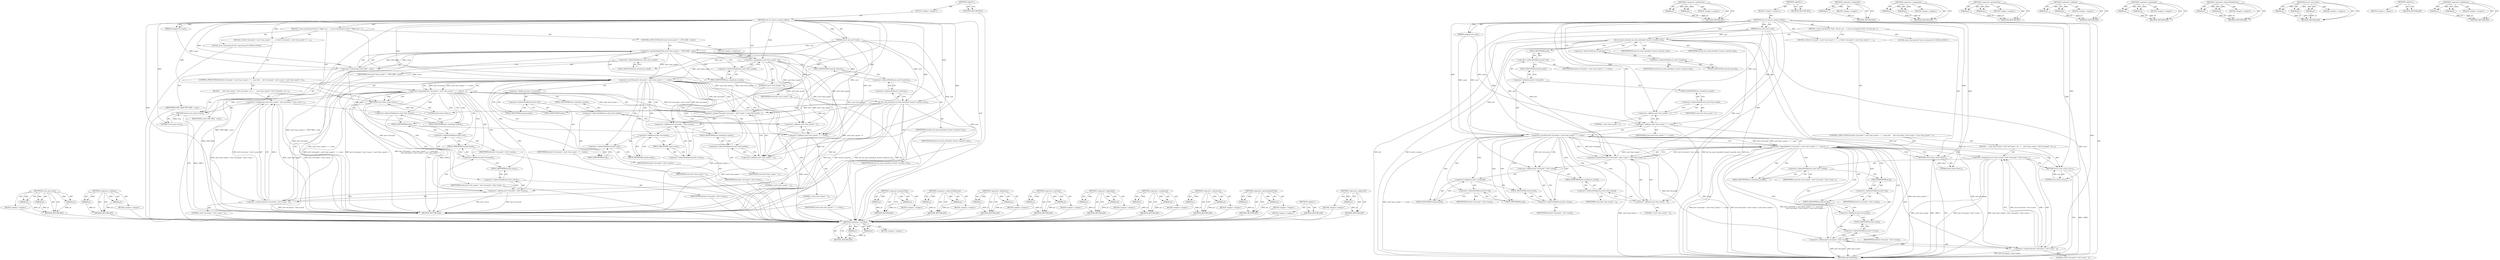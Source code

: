 digraph "&lt;operator&gt;.addressOf" {
vulnerable_116 [label=<(METHOD,&lt;operator&gt;.lessThan)>];
vulnerable_117 [label=<(PARAM,p1)>];
vulnerable_118 [label=<(PARAM,p2)>];
vulnerable_119 [label=<(BLOCK,&lt;empty&gt;,&lt;empty&gt;)>];
vulnerable_120 [label=<(METHOD_RETURN,ANY)>];
vulnerable_141 [label=<(METHOD,&lt;operator&gt;.subtraction)>];
vulnerable_142 [label=<(PARAM,p1)>];
vulnerable_143 [label=<(PARAM,p2)>];
vulnerable_144 [label=<(BLOCK,&lt;empty&gt;,&lt;empty&gt;)>];
vulnerable_145 [label=<(METHOD_RETURN,ANY)>];
vulnerable_6 [label=<(METHOD,&lt;global&gt;)<SUB>1</SUB>>];
vulnerable_7 [label=<(BLOCK,&lt;empty&gt;,&lt;empty&gt;)<SUB>1</SUB>>];
vulnerable_8 [label=<(METHOD,snd_ctl_remove_numid_conflict)<SUB>1</SUB>>];
vulnerable_9 [label=<(PARAM,struct snd_card *card)<SUB>1</SUB>>];
vulnerable_10 [label=<(PARAM,unsigned int count)<SUB>2</SUB>>];
vulnerable_11 [label=<(BLOCK,{
 	struct snd_kcontrol *kctl;
 
 	list_for_eac...,{
 	struct snd_kcontrol *kctl;
 
 	list_for_eac...)<SUB>3</SUB>>];
vulnerable_12 [label="<(LOCAL,struct snd_kcontrol* kctl: snd_kcontrol*)<SUB>4</SUB>>"];
vulnerable_13 [label=<(list_for_each_entry,list_for_each_entry(kctl, &amp;card-&gt;controls, list))<SUB>6</SUB>>];
vulnerable_14 [label=<(IDENTIFIER,kctl,list_for_each_entry(kctl, &amp;card-&gt;controls, list))<SUB>6</SUB>>];
vulnerable_15 [label=<(&lt;operator&gt;.addressOf,&amp;card-&gt;controls)<SUB>6</SUB>>];
vulnerable_16 [label=<(&lt;operator&gt;.indirectFieldAccess,card-&gt;controls)<SUB>6</SUB>>];
vulnerable_17 [label=<(IDENTIFIER,card,list_for_each_entry(kctl, &amp;card-&gt;controls, list))<SUB>6</SUB>>];
vulnerable_18 [label=<(FIELD_IDENTIFIER,controls,controls)<SUB>6</SUB>>];
vulnerable_19 [label=<(IDENTIFIER,list,list_for_each_entry(kctl, &amp;card-&gt;controls, list))<SUB>6</SUB>>];
vulnerable_20 [label=<(BLOCK,{
 		if (kctl-&gt;id.numid &lt; card-&gt;last_numid + 1 ...,{
 		if (kctl-&gt;id.numid &lt; card-&gt;last_numid + 1 ...)<SUB>6</SUB>>];
vulnerable_21 [label=<(CONTROL_STRUCTURE,IF,if (kctl-&gt;id.numid &lt; card-&gt;last_numid + 1 + count &amp;&amp;
 		    kctl-&gt;id.numid + kctl-&gt;count &gt; card-&gt;last_numid + 1))<SUB>7</SUB>>];
vulnerable_22 [label=<(&lt;operator&gt;.logicalAnd,kctl-&gt;id.numid &lt; card-&gt;last_numid + 1 + count &amp;...)<SUB>7</SUB>>];
vulnerable_23 [label=<(&lt;operator&gt;.lessThan,kctl-&gt;id.numid &lt; card-&gt;last_numid + 1 + count)<SUB>7</SUB>>];
vulnerable_24 [label=<(&lt;operator&gt;.fieldAccess,kctl-&gt;id.numid)<SUB>7</SUB>>];
vulnerable_25 [label=<(&lt;operator&gt;.indirectFieldAccess,kctl-&gt;id)<SUB>7</SUB>>];
vulnerable_26 [label=<(IDENTIFIER,kctl,kctl-&gt;id.numid &lt; card-&gt;last_numid + 1 + count)<SUB>7</SUB>>];
vulnerable_27 [label=<(FIELD_IDENTIFIER,id,id)<SUB>7</SUB>>];
vulnerable_28 [label=<(FIELD_IDENTIFIER,numid,numid)<SUB>7</SUB>>];
vulnerable_29 [label=<(&lt;operator&gt;.addition,card-&gt;last_numid + 1 + count)<SUB>7</SUB>>];
vulnerable_30 [label=<(&lt;operator&gt;.addition,card-&gt;last_numid + 1)<SUB>7</SUB>>];
vulnerable_31 [label=<(&lt;operator&gt;.indirectFieldAccess,card-&gt;last_numid)<SUB>7</SUB>>];
vulnerable_32 [label=<(IDENTIFIER,card,card-&gt;last_numid + 1)<SUB>7</SUB>>];
vulnerable_33 [label=<(FIELD_IDENTIFIER,last_numid,last_numid)<SUB>7</SUB>>];
vulnerable_34 [label=<(LITERAL,1,card-&gt;last_numid + 1)<SUB>7</SUB>>];
vulnerable_35 [label=<(IDENTIFIER,count,card-&gt;last_numid + 1 + count)<SUB>7</SUB>>];
vulnerable_36 [label=<(&lt;operator&gt;.greaterThan,kctl-&gt;id.numid + kctl-&gt;count &gt; card-&gt;last_numid...)<SUB>8</SUB>>];
vulnerable_37 [label=<(&lt;operator&gt;.addition,kctl-&gt;id.numid + kctl-&gt;count)<SUB>8</SUB>>];
vulnerable_38 [label=<(&lt;operator&gt;.fieldAccess,kctl-&gt;id.numid)<SUB>8</SUB>>];
vulnerable_39 [label=<(&lt;operator&gt;.indirectFieldAccess,kctl-&gt;id)<SUB>8</SUB>>];
vulnerable_40 [label=<(IDENTIFIER,kctl,kctl-&gt;id.numid + kctl-&gt;count)<SUB>8</SUB>>];
vulnerable_41 [label=<(FIELD_IDENTIFIER,id,id)<SUB>8</SUB>>];
vulnerable_42 [label=<(FIELD_IDENTIFIER,numid,numid)<SUB>8</SUB>>];
vulnerable_43 [label=<(&lt;operator&gt;.indirectFieldAccess,kctl-&gt;count)<SUB>8</SUB>>];
vulnerable_44 [label=<(IDENTIFIER,kctl,kctl-&gt;id.numid + kctl-&gt;count)<SUB>8</SUB>>];
vulnerable_45 [label=<(FIELD_IDENTIFIER,count,count)<SUB>8</SUB>>];
vulnerable_46 [label=<(&lt;operator&gt;.addition,card-&gt;last_numid + 1)<SUB>8</SUB>>];
vulnerable_47 [label=<(&lt;operator&gt;.indirectFieldAccess,card-&gt;last_numid)<SUB>8</SUB>>];
vulnerable_48 [label=<(IDENTIFIER,card,card-&gt;last_numid + 1)<SUB>8</SUB>>];
vulnerable_49 [label=<(FIELD_IDENTIFIER,last_numid,last_numid)<SUB>8</SUB>>];
vulnerable_50 [label=<(LITERAL,1,card-&gt;last_numid + 1)<SUB>8</SUB>>];
vulnerable_51 [label=<(BLOCK,{
		    	card-&gt;last_numid = kctl-&gt;id.numid + kc...,{
		    	card-&gt;last_numid = kctl-&gt;id.numid + kc...)<SUB>8</SUB>>];
vulnerable_52 [label=<(&lt;operator&gt;.assignment,card-&gt;last_numid = kctl-&gt;id.numid + kctl-&gt;count...)<SUB>9</SUB>>];
vulnerable_53 [label=<(&lt;operator&gt;.indirectFieldAccess,card-&gt;last_numid)<SUB>9</SUB>>];
vulnerable_54 [label=<(IDENTIFIER,card,card-&gt;last_numid = kctl-&gt;id.numid + kctl-&gt;count...)<SUB>9</SUB>>];
vulnerable_55 [label=<(FIELD_IDENTIFIER,last_numid,last_numid)<SUB>9</SUB>>];
vulnerable_56 [label=<(&lt;operator&gt;.subtraction,kctl-&gt;id.numid + kctl-&gt;count - 1)<SUB>9</SUB>>];
vulnerable_57 [label=<(&lt;operator&gt;.addition,kctl-&gt;id.numid + kctl-&gt;count)<SUB>9</SUB>>];
vulnerable_58 [label=<(&lt;operator&gt;.fieldAccess,kctl-&gt;id.numid)<SUB>9</SUB>>];
vulnerable_59 [label=<(&lt;operator&gt;.indirectFieldAccess,kctl-&gt;id)<SUB>9</SUB>>];
vulnerable_60 [label=<(IDENTIFIER,kctl,kctl-&gt;id.numid + kctl-&gt;count)<SUB>9</SUB>>];
vulnerable_61 [label=<(FIELD_IDENTIFIER,id,id)<SUB>9</SUB>>];
vulnerable_62 [label=<(FIELD_IDENTIFIER,numid,numid)<SUB>9</SUB>>];
vulnerable_63 [label=<(&lt;operator&gt;.indirectFieldAccess,kctl-&gt;count)<SUB>9</SUB>>];
vulnerable_64 [label=<(IDENTIFIER,kctl,kctl-&gt;id.numid + kctl-&gt;count)<SUB>9</SUB>>];
vulnerable_65 [label=<(FIELD_IDENTIFIER,count,count)<SUB>9</SUB>>];
vulnerable_66 [label=<(LITERAL,1,kctl-&gt;id.numid + kctl-&gt;count - 1)<SUB>9</SUB>>];
vulnerable_67 [label=<(RETURN,return true;,return true;)<SUB>10</SUB>>];
vulnerable_68 [label=<(LITERAL,true,return true;)<SUB>10</SUB>>];
vulnerable_69 [label=<(RETURN,return false;,return false;)<SUB>13</SUB>>];
vulnerable_70 [label=<(LITERAL,false,return false;)<SUB>13</SUB>>];
vulnerable_71 [label=<(METHOD_RETURN,bool)<SUB>1</SUB>>];
vulnerable_73 [label=<(METHOD_RETURN,ANY)<SUB>1</SUB>>];
vulnerable_102 [label=<(METHOD,&lt;operator&gt;.addressOf)>];
vulnerable_103 [label=<(PARAM,p1)>];
vulnerable_104 [label=<(BLOCK,&lt;empty&gt;,&lt;empty&gt;)>];
vulnerable_105 [label=<(METHOD_RETURN,ANY)>];
vulnerable_136 [label=<(METHOD,&lt;operator&gt;.assignment)>];
vulnerable_137 [label=<(PARAM,p1)>];
vulnerable_138 [label=<(PARAM,p2)>];
vulnerable_139 [label=<(BLOCK,&lt;empty&gt;,&lt;empty&gt;)>];
vulnerable_140 [label=<(METHOD_RETURN,ANY)>];
vulnerable_131 [label=<(METHOD,&lt;operator&gt;.greaterThan)>];
vulnerable_132 [label=<(PARAM,p1)>];
vulnerable_133 [label=<(PARAM,p2)>];
vulnerable_134 [label=<(BLOCK,&lt;empty&gt;,&lt;empty&gt;)>];
vulnerable_135 [label=<(METHOD_RETURN,ANY)>];
vulnerable_126 [label=<(METHOD,&lt;operator&gt;.addition)>];
vulnerable_127 [label=<(PARAM,p1)>];
vulnerable_128 [label=<(PARAM,p2)>];
vulnerable_129 [label=<(BLOCK,&lt;empty&gt;,&lt;empty&gt;)>];
vulnerable_130 [label=<(METHOD_RETURN,ANY)>];
vulnerable_111 [label=<(METHOD,&lt;operator&gt;.logicalAnd)>];
vulnerable_112 [label=<(PARAM,p1)>];
vulnerable_113 [label=<(PARAM,p2)>];
vulnerable_114 [label=<(BLOCK,&lt;empty&gt;,&lt;empty&gt;)>];
vulnerable_115 [label=<(METHOD_RETURN,ANY)>];
vulnerable_106 [label=<(METHOD,&lt;operator&gt;.indirectFieldAccess)>];
vulnerable_107 [label=<(PARAM,p1)>];
vulnerable_108 [label=<(PARAM,p2)>];
vulnerable_109 [label=<(BLOCK,&lt;empty&gt;,&lt;empty&gt;)>];
vulnerable_110 [label=<(METHOD_RETURN,ANY)>];
vulnerable_96 [label=<(METHOD,list_for_each_entry)>];
vulnerable_97 [label=<(PARAM,p1)>];
vulnerable_98 [label=<(PARAM,p2)>];
vulnerable_99 [label=<(PARAM,p3)>];
vulnerable_100 [label=<(BLOCK,&lt;empty&gt;,&lt;empty&gt;)>];
vulnerable_101 [label=<(METHOD_RETURN,ANY)>];
vulnerable_90 [label=<(METHOD,&lt;global&gt;)<SUB>1</SUB>>];
vulnerable_91 [label=<(BLOCK,&lt;empty&gt;,&lt;empty&gt;)>];
vulnerable_92 [label=<(METHOD_RETURN,ANY)>];
vulnerable_121 [label=<(METHOD,&lt;operator&gt;.fieldAccess)>];
vulnerable_122 [label=<(PARAM,p1)>];
vulnerable_123 [label=<(PARAM,p2)>];
vulnerable_124 [label=<(BLOCK,&lt;empty&gt;,&lt;empty&gt;)>];
vulnerable_125 [label=<(METHOD_RETURN,ANY)>];
fixed_130 [label=<(METHOD,list_for_each_entry)>];
fixed_131 [label=<(PARAM,p1)>];
fixed_132 [label=<(PARAM,p2)>];
fixed_133 [label=<(PARAM,p3)>];
fixed_134 [label=<(BLOCK,&lt;empty&gt;,&lt;empty&gt;)>];
fixed_135 [label=<(METHOD_RETURN,ANY)>];
fixed_155 [label=<(METHOD,&lt;operator&gt;.addition)>];
fixed_156 [label=<(PARAM,p1)>];
fixed_157 [label=<(PARAM,p2)>];
fixed_158 [label=<(BLOCK,&lt;empty&gt;,&lt;empty&gt;)>];
fixed_159 [label=<(METHOD_RETURN,ANY)>];
fixed_6 [label=<(METHOD,&lt;global&gt;)<SUB>1</SUB>>];
fixed_7 [label=<(BLOCK,&lt;empty&gt;,&lt;empty&gt;)<SUB>1</SUB>>];
fixed_8 [label=<(METHOD,snd_ctl_remove_numid_conflict)<SUB>1</SUB>>];
fixed_9 [label=<(PARAM,struct snd_card *card)<SUB>1</SUB>>];
fixed_10 [label=<(PARAM,unsigned int count)<SUB>2</SUB>>];
fixed_11 [label=<(BLOCK,{
 	struct snd_kcontrol *kctl;
 
	/* Make sure ...,{
 	struct snd_kcontrol *kctl;
 
	/* Make sure ...)<SUB>3</SUB>>];
fixed_12 [label="<(LOCAL,struct snd_kcontrol* kctl: snd_kcontrol*)<SUB>4</SUB>>"];
fixed_13 [label=<(CONTROL_STRUCTURE,IF,if (card-&gt;last_numid &gt;= UINT_MAX - count))<SUB>7</SUB>>];
fixed_14 [label=<(&lt;operator&gt;.greaterEqualsThan,card-&gt;last_numid &gt;= UINT_MAX - count)<SUB>7</SUB>>];
fixed_15 [label=<(&lt;operator&gt;.indirectFieldAccess,card-&gt;last_numid)<SUB>7</SUB>>];
fixed_16 [label=<(IDENTIFIER,card,card-&gt;last_numid &gt;= UINT_MAX - count)<SUB>7</SUB>>];
fixed_17 [label=<(FIELD_IDENTIFIER,last_numid,last_numid)<SUB>7</SUB>>];
fixed_18 [label=<(&lt;operator&gt;.subtraction,UINT_MAX - count)<SUB>7</SUB>>];
fixed_19 [label=<(IDENTIFIER,UINT_MAX,UINT_MAX - count)<SUB>7</SUB>>];
fixed_20 [label=<(IDENTIFIER,count,UINT_MAX - count)<SUB>7</SUB>>];
fixed_21 [label=<(BLOCK,&lt;empty&gt;,&lt;empty&gt;)<SUB>8</SUB>>];
fixed_22 [label=<(&lt;operator&gt;.assignment,card-&gt;last_numid = 0)<SUB>8</SUB>>];
fixed_23 [label=<(&lt;operator&gt;.indirectFieldAccess,card-&gt;last_numid)<SUB>8</SUB>>];
fixed_24 [label=<(IDENTIFIER,card,card-&gt;last_numid = 0)<SUB>8</SUB>>];
fixed_25 [label=<(FIELD_IDENTIFIER,last_numid,last_numid)<SUB>8</SUB>>];
fixed_26 [label=<(LITERAL,0,card-&gt;last_numid = 0)<SUB>8</SUB>>];
fixed_27 [label=<(list_for_each_entry,list_for_each_entry(kctl, &amp;card-&gt;controls, list))<SUB>10</SUB>>];
fixed_28 [label=<(IDENTIFIER,kctl,list_for_each_entry(kctl, &amp;card-&gt;controls, list))<SUB>10</SUB>>];
fixed_29 [label=<(&lt;operator&gt;.addressOf,&amp;card-&gt;controls)<SUB>10</SUB>>];
fixed_30 [label=<(&lt;operator&gt;.indirectFieldAccess,card-&gt;controls)<SUB>10</SUB>>];
fixed_31 [label=<(IDENTIFIER,card,list_for_each_entry(kctl, &amp;card-&gt;controls, list))<SUB>10</SUB>>];
fixed_32 [label=<(FIELD_IDENTIFIER,controls,controls)<SUB>10</SUB>>];
fixed_33 [label=<(IDENTIFIER,list,list_for_each_entry(kctl, &amp;card-&gt;controls, list))<SUB>10</SUB>>];
fixed_34 [label=<(BLOCK,{
 		if (kctl-&gt;id.numid &lt; card-&gt;last_numid + 1 ...,{
 		if (kctl-&gt;id.numid &lt; card-&gt;last_numid + 1 ...)<SUB>10</SUB>>];
fixed_35 [label=<(CONTROL_STRUCTURE,IF,if (kctl-&gt;id.numid &lt; card-&gt;last_numid + 1 + count &amp;&amp;
 		    kctl-&gt;id.numid + kctl-&gt;count &gt; card-&gt;last_numid + 1))<SUB>11</SUB>>];
fixed_36 [label=<(&lt;operator&gt;.logicalAnd,kctl-&gt;id.numid &lt; card-&gt;last_numid + 1 + count &amp;...)<SUB>11</SUB>>];
fixed_37 [label=<(&lt;operator&gt;.lessThan,kctl-&gt;id.numid &lt; card-&gt;last_numid + 1 + count)<SUB>11</SUB>>];
fixed_38 [label=<(&lt;operator&gt;.fieldAccess,kctl-&gt;id.numid)<SUB>11</SUB>>];
fixed_39 [label=<(&lt;operator&gt;.indirectFieldAccess,kctl-&gt;id)<SUB>11</SUB>>];
fixed_40 [label=<(IDENTIFIER,kctl,kctl-&gt;id.numid &lt; card-&gt;last_numid + 1 + count)<SUB>11</SUB>>];
fixed_41 [label=<(FIELD_IDENTIFIER,id,id)<SUB>11</SUB>>];
fixed_42 [label=<(FIELD_IDENTIFIER,numid,numid)<SUB>11</SUB>>];
fixed_43 [label=<(&lt;operator&gt;.addition,card-&gt;last_numid + 1 + count)<SUB>11</SUB>>];
fixed_44 [label=<(&lt;operator&gt;.addition,card-&gt;last_numid + 1)<SUB>11</SUB>>];
fixed_45 [label=<(&lt;operator&gt;.indirectFieldAccess,card-&gt;last_numid)<SUB>11</SUB>>];
fixed_46 [label=<(IDENTIFIER,card,card-&gt;last_numid + 1)<SUB>11</SUB>>];
fixed_47 [label=<(FIELD_IDENTIFIER,last_numid,last_numid)<SUB>11</SUB>>];
fixed_48 [label=<(LITERAL,1,card-&gt;last_numid + 1)<SUB>11</SUB>>];
fixed_49 [label=<(IDENTIFIER,count,card-&gt;last_numid + 1 + count)<SUB>11</SUB>>];
fixed_50 [label=<(&lt;operator&gt;.greaterThan,kctl-&gt;id.numid + kctl-&gt;count &gt; card-&gt;last_numid...)<SUB>12</SUB>>];
fixed_51 [label=<(&lt;operator&gt;.addition,kctl-&gt;id.numid + kctl-&gt;count)<SUB>12</SUB>>];
fixed_52 [label=<(&lt;operator&gt;.fieldAccess,kctl-&gt;id.numid)<SUB>12</SUB>>];
fixed_53 [label=<(&lt;operator&gt;.indirectFieldAccess,kctl-&gt;id)<SUB>12</SUB>>];
fixed_54 [label=<(IDENTIFIER,kctl,kctl-&gt;id.numid + kctl-&gt;count)<SUB>12</SUB>>];
fixed_55 [label=<(FIELD_IDENTIFIER,id,id)<SUB>12</SUB>>];
fixed_56 [label=<(FIELD_IDENTIFIER,numid,numid)<SUB>12</SUB>>];
fixed_57 [label=<(&lt;operator&gt;.indirectFieldAccess,kctl-&gt;count)<SUB>12</SUB>>];
fixed_58 [label=<(IDENTIFIER,kctl,kctl-&gt;id.numid + kctl-&gt;count)<SUB>12</SUB>>];
fixed_59 [label=<(FIELD_IDENTIFIER,count,count)<SUB>12</SUB>>];
fixed_60 [label=<(&lt;operator&gt;.addition,card-&gt;last_numid + 1)<SUB>12</SUB>>];
fixed_61 [label=<(&lt;operator&gt;.indirectFieldAccess,card-&gt;last_numid)<SUB>12</SUB>>];
fixed_62 [label=<(IDENTIFIER,card,card-&gt;last_numid + 1)<SUB>12</SUB>>];
fixed_63 [label=<(FIELD_IDENTIFIER,last_numid,last_numid)<SUB>12</SUB>>];
fixed_64 [label=<(LITERAL,1,card-&gt;last_numid + 1)<SUB>12</SUB>>];
fixed_65 [label=<(BLOCK,{
		    	card-&gt;last_numid = kctl-&gt;id.numid + kc...,{
		    	card-&gt;last_numid = kctl-&gt;id.numid + kc...)<SUB>12</SUB>>];
fixed_66 [label=<(&lt;operator&gt;.assignment,card-&gt;last_numid = kctl-&gt;id.numid + kctl-&gt;count...)<SUB>13</SUB>>];
fixed_67 [label=<(&lt;operator&gt;.indirectFieldAccess,card-&gt;last_numid)<SUB>13</SUB>>];
fixed_68 [label=<(IDENTIFIER,card,card-&gt;last_numid = kctl-&gt;id.numid + kctl-&gt;count...)<SUB>13</SUB>>];
fixed_69 [label=<(FIELD_IDENTIFIER,last_numid,last_numid)<SUB>13</SUB>>];
fixed_70 [label=<(&lt;operator&gt;.subtraction,kctl-&gt;id.numid + kctl-&gt;count - 1)<SUB>13</SUB>>];
fixed_71 [label=<(&lt;operator&gt;.addition,kctl-&gt;id.numid + kctl-&gt;count)<SUB>13</SUB>>];
fixed_72 [label=<(&lt;operator&gt;.fieldAccess,kctl-&gt;id.numid)<SUB>13</SUB>>];
fixed_73 [label=<(&lt;operator&gt;.indirectFieldAccess,kctl-&gt;id)<SUB>13</SUB>>];
fixed_74 [label=<(IDENTIFIER,kctl,kctl-&gt;id.numid + kctl-&gt;count)<SUB>13</SUB>>];
fixed_75 [label=<(FIELD_IDENTIFIER,id,id)<SUB>13</SUB>>];
fixed_76 [label=<(FIELD_IDENTIFIER,numid,numid)<SUB>13</SUB>>];
fixed_77 [label=<(&lt;operator&gt;.indirectFieldAccess,kctl-&gt;count)<SUB>13</SUB>>];
fixed_78 [label=<(IDENTIFIER,kctl,kctl-&gt;id.numid + kctl-&gt;count)<SUB>13</SUB>>];
fixed_79 [label=<(FIELD_IDENTIFIER,count,count)<SUB>13</SUB>>];
fixed_80 [label=<(LITERAL,1,kctl-&gt;id.numid + kctl-&gt;count - 1)<SUB>13</SUB>>];
fixed_81 [label=<(RETURN,return true;,return true;)<SUB>14</SUB>>];
fixed_82 [label=<(LITERAL,true,return true;)<SUB>14</SUB>>];
fixed_83 [label=<(RETURN,return false;,return false;)<SUB>17</SUB>>];
fixed_84 [label=<(LITERAL,false,return false;)<SUB>17</SUB>>];
fixed_85 [label=<(METHOD_RETURN,bool)<SUB>1</SUB>>];
fixed_87 [label=<(METHOD_RETURN,ANY)<SUB>1</SUB>>];
fixed_160 [label=<(METHOD,&lt;operator&gt;.greaterThan)>];
fixed_161 [label=<(PARAM,p1)>];
fixed_162 [label=<(PARAM,p2)>];
fixed_163 [label=<(BLOCK,&lt;empty&gt;,&lt;empty&gt;)>];
fixed_164 [label=<(METHOD_RETURN,ANY)>];
fixed_115 [label=<(METHOD,&lt;operator&gt;.indirectFieldAccess)>];
fixed_116 [label=<(PARAM,p1)>];
fixed_117 [label=<(PARAM,p2)>];
fixed_118 [label=<(BLOCK,&lt;empty&gt;,&lt;empty&gt;)>];
fixed_119 [label=<(METHOD_RETURN,ANY)>];
fixed_150 [label=<(METHOD,&lt;operator&gt;.fieldAccess)>];
fixed_151 [label=<(PARAM,p1)>];
fixed_152 [label=<(PARAM,p2)>];
fixed_153 [label=<(BLOCK,&lt;empty&gt;,&lt;empty&gt;)>];
fixed_154 [label=<(METHOD_RETURN,ANY)>];
fixed_145 [label=<(METHOD,&lt;operator&gt;.lessThan)>];
fixed_146 [label=<(PARAM,p1)>];
fixed_147 [label=<(PARAM,p2)>];
fixed_148 [label=<(BLOCK,&lt;empty&gt;,&lt;empty&gt;)>];
fixed_149 [label=<(METHOD_RETURN,ANY)>];
fixed_140 [label=<(METHOD,&lt;operator&gt;.logicalAnd)>];
fixed_141 [label=<(PARAM,p1)>];
fixed_142 [label=<(PARAM,p2)>];
fixed_143 [label=<(BLOCK,&lt;empty&gt;,&lt;empty&gt;)>];
fixed_144 [label=<(METHOD_RETURN,ANY)>];
fixed_125 [label=<(METHOD,&lt;operator&gt;.assignment)>];
fixed_126 [label=<(PARAM,p1)>];
fixed_127 [label=<(PARAM,p2)>];
fixed_128 [label=<(BLOCK,&lt;empty&gt;,&lt;empty&gt;)>];
fixed_129 [label=<(METHOD_RETURN,ANY)>];
fixed_120 [label=<(METHOD,&lt;operator&gt;.subtraction)>];
fixed_121 [label=<(PARAM,p1)>];
fixed_122 [label=<(PARAM,p2)>];
fixed_123 [label=<(BLOCK,&lt;empty&gt;,&lt;empty&gt;)>];
fixed_124 [label=<(METHOD_RETURN,ANY)>];
fixed_110 [label=<(METHOD,&lt;operator&gt;.greaterEqualsThan)>];
fixed_111 [label=<(PARAM,p1)>];
fixed_112 [label=<(PARAM,p2)>];
fixed_113 [label=<(BLOCK,&lt;empty&gt;,&lt;empty&gt;)>];
fixed_114 [label=<(METHOD_RETURN,ANY)>];
fixed_104 [label=<(METHOD,&lt;global&gt;)<SUB>1</SUB>>];
fixed_105 [label=<(BLOCK,&lt;empty&gt;,&lt;empty&gt;)>];
fixed_106 [label=<(METHOD_RETURN,ANY)>];
fixed_136 [label=<(METHOD,&lt;operator&gt;.addressOf)>];
fixed_137 [label=<(PARAM,p1)>];
fixed_138 [label=<(BLOCK,&lt;empty&gt;,&lt;empty&gt;)>];
fixed_139 [label=<(METHOD_RETURN,ANY)>];
vulnerable_116 -> vulnerable_117  [key=0, label="AST: "];
vulnerable_116 -> vulnerable_117  [key=1, label="DDG: "];
vulnerable_116 -> vulnerable_119  [key=0, label="AST: "];
vulnerable_116 -> vulnerable_118  [key=0, label="AST: "];
vulnerable_116 -> vulnerable_118  [key=1, label="DDG: "];
vulnerable_116 -> vulnerable_120  [key=0, label="AST: "];
vulnerable_116 -> vulnerable_120  [key=1, label="CFG: "];
vulnerable_117 -> vulnerable_120  [key=0, label="DDG: p1"];
vulnerable_118 -> vulnerable_120  [key=0, label="DDG: p2"];
vulnerable_141 -> vulnerable_142  [key=0, label="AST: "];
vulnerable_141 -> vulnerable_142  [key=1, label="DDG: "];
vulnerable_141 -> vulnerable_144  [key=0, label="AST: "];
vulnerable_141 -> vulnerable_143  [key=0, label="AST: "];
vulnerable_141 -> vulnerable_143  [key=1, label="DDG: "];
vulnerable_141 -> vulnerable_145  [key=0, label="AST: "];
vulnerable_141 -> vulnerable_145  [key=1, label="CFG: "];
vulnerable_142 -> vulnerable_145  [key=0, label="DDG: p1"];
vulnerable_143 -> vulnerable_145  [key=0, label="DDG: p2"];
vulnerable_6 -> vulnerable_7  [key=0, label="AST: "];
vulnerable_6 -> vulnerable_73  [key=0, label="AST: "];
vulnerable_6 -> vulnerable_73  [key=1, label="CFG: "];
vulnerable_7 -> vulnerable_8  [key=0, label="AST: "];
vulnerable_8 -> vulnerable_9  [key=0, label="AST: "];
vulnerable_8 -> vulnerable_9  [key=1, label="DDG: "];
vulnerable_8 -> vulnerable_10  [key=0, label="AST: "];
vulnerable_8 -> vulnerable_10  [key=1, label="DDG: "];
vulnerable_8 -> vulnerable_11  [key=0, label="AST: "];
vulnerable_8 -> vulnerable_71  [key=0, label="AST: "];
vulnerable_8 -> vulnerable_18  [key=0, label="CFG: "];
vulnerable_8 -> vulnerable_20  [key=0, label="DDG: "];
vulnerable_8 -> vulnerable_69  [key=0, label="DDG: "];
vulnerable_8 -> vulnerable_13  [key=0, label="DDG: "];
vulnerable_8 -> vulnerable_70  [key=0, label="DDG: "];
vulnerable_8 -> vulnerable_67  [key=0, label="DDG: "];
vulnerable_8 -> vulnerable_23  [key=0, label="DDG: "];
vulnerable_8 -> vulnerable_36  [key=0, label="DDG: "];
vulnerable_8 -> vulnerable_68  [key=0, label="DDG: "];
vulnerable_8 -> vulnerable_29  [key=0, label="DDG: "];
vulnerable_8 -> vulnerable_46  [key=0, label="DDG: "];
vulnerable_8 -> vulnerable_56  [key=0, label="DDG: "];
vulnerable_8 -> vulnerable_30  [key=0, label="DDG: "];
vulnerable_9 -> vulnerable_71  [key=0, label="DDG: card"];
vulnerable_9 -> vulnerable_13  [key=0, label="DDG: card"];
vulnerable_9 -> vulnerable_23  [key=0, label="DDG: card"];
vulnerable_9 -> vulnerable_36  [key=0, label="DDG: card"];
vulnerable_9 -> vulnerable_29  [key=0, label="DDG: card"];
vulnerable_9 -> vulnerable_46  [key=0, label="DDG: card"];
vulnerable_9 -> vulnerable_30  [key=0, label="DDG: card"];
vulnerable_10 -> vulnerable_23  [key=0, label="DDG: count"];
vulnerable_10 -> vulnerable_29  [key=0, label="DDG: count"];
vulnerable_11 -> vulnerable_12  [key=0, label="AST: "];
vulnerable_11 -> vulnerable_13  [key=0, label="AST: "];
vulnerable_11 -> vulnerable_20  [key=0, label="AST: "];
vulnerable_11 -> vulnerable_69  [key=0, label="AST: "];
vulnerable_13 -> vulnerable_14  [key=0, label="AST: "];
vulnerable_13 -> vulnerable_15  [key=0, label="AST: "];
vulnerable_13 -> vulnerable_19  [key=0, label="AST: "];
vulnerable_13 -> vulnerable_27  [key=0, label="CFG: "];
vulnerable_13 -> vulnerable_71  [key=0, label="DDG: kctl"];
vulnerable_13 -> vulnerable_71  [key=1, label="DDG: &amp;card-&gt;controls"];
vulnerable_13 -> vulnerable_71  [key=2, label="DDG: list_for_each_entry(kctl, &amp;card-&gt;controls, list)"];
vulnerable_13 -> vulnerable_71  [key=3, label="DDG: list"];
vulnerable_13 -> vulnerable_36  [key=0, label="DDG: kctl"];
vulnerable_13 -> vulnerable_37  [key=0, label="DDG: kctl"];
vulnerable_13 -> vulnerable_56  [key=0, label="DDG: kctl"];
vulnerable_13 -> vulnerable_57  [key=0, label="DDG: kctl"];
vulnerable_15 -> vulnerable_16  [key=0, label="AST: "];
vulnerable_15 -> vulnerable_13  [key=0, label="CFG: "];
vulnerable_16 -> vulnerable_17  [key=0, label="AST: "];
vulnerable_16 -> vulnerable_18  [key=0, label="AST: "];
vulnerable_16 -> vulnerable_15  [key=0, label="CFG: "];
vulnerable_18 -> vulnerable_16  [key=0, label="CFG: "];
vulnerable_20 -> vulnerable_21  [key=0, label="AST: "];
vulnerable_21 -> vulnerable_22  [key=0, label="AST: "];
vulnerable_21 -> vulnerable_51  [key=0, label="AST: "];
vulnerable_22 -> vulnerable_23  [key=0, label="AST: "];
vulnerable_22 -> vulnerable_36  [key=0, label="AST: "];
vulnerable_22 -> vulnerable_55  [key=0, label="CFG: "];
vulnerable_22 -> vulnerable_55  [key=1, label="CDG: "];
vulnerable_22 -> vulnerable_69  [key=0, label="CFG: "];
vulnerable_22 -> vulnerable_69  [key=1, label="CDG: "];
vulnerable_22 -> vulnerable_71  [key=0, label="DDG: kctl-&gt;id.numid &lt; card-&gt;last_numid + 1 + count"];
vulnerable_22 -> vulnerable_71  [key=1, label="DDG: kctl-&gt;id.numid + kctl-&gt;count &gt; card-&gt;last_numid + 1"];
vulnerable_22 -> vulnerable_71  [key=2, label="DDG: kctl-&gt;id.numid &lt; card-&gt;last_numid + 1 + count &amp;&amp;
 		    kctl-&gt;id.numid + kctl-&gt;count &gt; card-&gt;last_numid + 1"];
vulnerable_22 -> vulnerable_58  [key=0, label="CDG: "];
vulnerable_22 -> vulnerable_61  [key=0, label="CDG: "];
vulnerable_22 -> vulnerable_57  [key=0, label="CDG: "];
vulnerable_22 -> vulnerable_52  [key=0, label="CDG: "];
vulnerable_22 -> vulnerable_53  [key=0, label="CDG: "];
vulnerable_22 -> vulnerable_56  [key=0, label="CDG: "];
vulnerable_22 -> vulnerable_67  [key=0, label="CDG: "];
vulnerable_22 -> vulnerable_63  [key=0, label="CDG: "];
vulnerable_22 -> vulnerable_65  [key=0, label="CDG: "];
vulnerable_22 -> vulnerable_59  [key=0, label="CDG: "];
vulnerable_22 -> vulnerable_62  [key=0, label="CDG: "];
vulnerable_23 -> vulnerable_24  [key=0, label="AST: "];
vulnerable_23 -> vulnerable_29  [key=0, label="AST: "];
vulnerable_23 -> vulnerable_22  [key=0, label="CFG: "];
vulnerable_23 -> vulnerable_22  [key=1, label="DDG: kctl-&gt;id.numid"];
vulnerable_23 -> vulnerable_22  [key=2, label="DDG: card-&gt;last_numid + 1 + count"];
vulnerable_23 -> vulnerable_41  [key=0, label="CFG: "];
vulnerable_23 -> vulnerable_41  [key=1, label="CDG: "];
vulnerable_23 -> vulnerable_71  [key=0, label="DDG: card-&gt;last_numid + 1 + count"];
vulnerable_23 -> vulnerable_36  [key=0, label="DDG: kctl-&gt;id.numid"];
vulnerable_23 -> vulnerable_36  [key=1, label="CDG: "];
vulnerable_23 -> vulnerable_37  [key=0, label="DDG: kctl-&gt;id.numid"];
vulnerable_23 -> vulnerable_37  [key=1, label="CDG: "];
vulnerable_23 -> vulnerable_56  [key=0, label="DDG: kctl-&gt;id.numid"];
vulnerable_23 -> vulnerable_57  [key=0, label="DDG: kctl-&gt;id.numid"];
vulnerable_23 -> vulnerable_47  [key=0, label="CDG: "];
vulnerable_23 -> vulnerable_49  [key=0, label="CDG: "];
vulnerable_23 -> vulnerable_42  [key=0, label="CDG: "];
vulnerable_23 -> vulnerable_46  [key=0, label="CDG: "];
vulnerable_23 -> vulnerable_38  [key=0, label="CDG: "];
vulnerable_23 -> vulnerable_45  [key=0, label="CDG: "];
vulnerable_23 -> vulnerable_39  [key=0, label="CDG: "];
vulnerable_23 -> vulnerable_43  [key=0, label="CDG: "];
vulnerable_24 -> vulnerable_25  [key=0, label="AST: "];
vulnerable_24 -> vulnerable_28  [key=0, label="AST: "];
vulnerable_24 -> vulnerable_33  [key=0, label="CFG: "];
vulnerable_25 -> vulnerable_26  [key=0, label="AST: "];
vulnerable_25 -> vulnerable_27  [key=0, label="AST: "];
vulnerable_25 -> vulnerable_28  [key=0, label="CFG: "];
vulnerable_27 -> vulnerable_25  [key=0, label="CFG: "];
vulnerable_28 -> vulnerable_24  [key=0, label="CFG: "];
vulnerable_29 -> vulnerable_30  [key=0, label="AST: "];
vulnerable_29 -> vulnerable_35  [key=0, label="AST: "];
vulnerable_29 -> vulnerable_23  [key=0, label="CFG: "];
vulnerable_29 -> vulnerable_71  [key=0, label="DDG: card-&gt;last_numid + 1"];
vulnerable_29 -> vulnerable_71  [key=1, label="DDG: count"];
vulnerable_30 -> vulnerable_31  [key=0, label="AST: "];
vulnerable_30 -> vulnerable_34  [key=0, label="AST: "];
vulnerable_30 -> vulnerable_29  [key=0, label="CFG: "];
vulnerable_31 -> vulnerable_32  [key=0, label="AST: "];
vulnerable_31 -> vulnerable_33  [key=0, label="AST: "];
vulnerable_31 -> vulnerable_30  [key=0, label="CFG: "];
vulnerable_33 -> vulnerable_31  [key=0, label="CFG: "];
vulnerable_36 -> vulnerable_37  [key=0, label="AST: "];
vulnerable_36 -> vulnerable_46  [key=0, label="AST: "];
vulnerable_36 -> vulnerable_22  [key=0, label="CFG: "];
vulnerable_36 -> vulnerable_22  [key=1, label="DDG: kctl-&gt;id.numid + kctl-&gt;count"];
vulnerable_36 -> vulnerable_22  [key=2, label="DDG: card-&gt;last_numid + 1"];
vulnerable_36 -> vulnerable_71  [key=0, label="DDG: card-&gt;last_numid + 1"];
vulnerable_37 -> vulnerable_38  [key=0, label="AST: "];
vulnerable_37 -> vulnerable_43  [key=0, label="AST: "];
vulnerable_37 -> vulnerable_49  [key=0, label="CFG: "];
vulnerable_38 -> vulnerable_39  [key=0, label="AST: "];
vulnerable_38 -> vulnerable_42  [key=0, label="AST: "];
vulnerable_38 -> vulnerable_45  [key=0, label="CFG: "];
vulnerable_39 -> vulnerable_40  [key=0, label="AST: "];
vulnerable_39 -> vulnerable_41  [key=0, label="AST: "];
vulnerable_39 -> vulnerable_42  [key=0, label="CFG: "];
vulnerable_41 -> vulnerable_39  [key=0, label="CFG: "];
vulnerable_42 -> vulnerable_38  [key=0, label="CFG: "];
vulnerable_43 -> vulnerable_44  [key=0, label="AST: "];
vulnerable_43 -> vulnerable_45  [key=0, label="AST: "];
vulnerable_43 -> vulnerable_37  [key=0, label="CFG: "];
vulnerable_45 -> vulnerable_43  [key=0, label="CFG: "];
vulnerable_46 -> vulnerable_47  [key=0, label="AST: "];
vulnerable_46 -> vulnerable_50  [key=0, label="AST: "];
vulnerable_46 -> vulnerable_36  [key=0, label="CFG: "];
vulnerable_47 -> vulnerable_48  [key=0, label="AST: "];
vulnerable_47 -> vulnerable_49  [key=0, label="AST: "];
vulnerable_47 -> vulnerable_46  [key=0, label="CFG: "];
vulnerable_49 -> vulnerable_47  [key=0, label="CFG: "];
vulnerable_51 -> vulnerable_52  [key=0, label="AST: "];
vulnerable_51 -> vulnerable_67  [key=0, label="AST: "];
vulnerable_52 -> vulnerable_53  [key=0, label="AST: "];
vulnerable_52 -> vulnerable_56  [key=0, label="AST: "];
vulnerable_52 -> vulnerable_67  [key=0, label="CFG: "];
vulnerable_52 -> vulnerable_71  [key=0, label="DDG: card-&gt;last_numid"];
vulnerable_52 -> vulnerable_71  [key=1, label="DDG: kctl-&gt;id.numid + kctl-&gt;count - 1"];
vulnerable_52 -> vulnerable_71  [key=2, label="DDG: card-&gt;last_numid = kctl-&gt;id.numid + kctl-&gt;count - 1"];
vulnerable_53 -> vulnerable_54  [key=0, label="AST: "];
vulnerable_53 -> vulnerable_55  [key=0, label="AST: "];
vulnerable_53 -> vulnerable_61  [key=0, label="CFG: "];
vulnerable_55 -> vulnerable_53  [key=0, label="CFG: "];
vulnerable_56 -> vulnerable_57  [key=0, label="AST: "];
vulnerable_56 -> vulnerable_66  [key=0, label="AST: "];
vulnerable_56 -> vulnerable_52  [key=0, label="CFG: "];
vulnerable_56 -> vulnerable_52  [key=1, label="DDG: kctl-&gt;id.numid + kctl-&gt;count"];
vulnerable_56 -> vulnerable_52  [key=2, label="DDG: 1"];
vulnerable_56 -> vulnerable_71  [key=0, label="DDG: kctl-&gt;id.numid + kctl-&gt;count"];
vulnerable_57 -> vulnerable_58  [key=0, label="AST: "];
vulnerable_57 -> vulnerable_63  [key=0, label="AST: "];
vulnerable_57 -> vulnerable_56  [key=0, label="CFG: "];
vulnerable_57 -> vulnerable_71  [key=0, label="DDG: kctl-&gt;id.numid"];
vulnerable_57 -> vulnerable_71  [key=1, label="DDG: kctl-&gt;count"];
vulnerable_58 -> vulnerable_59  [key=0, label="AST: "];
vulnerable_58 -> vulnerable_62  [key=0, label="AST: "];
vulnerable_58 -> vulnerable_65  [key=0, label="CFG: "];
vulnerable_59 -> vulnerable_60  [key=0, label="AST: "];
vulnerable_59 -> vulnerable_61  [key=0, label="AST: "];
vulnerable_59 -> vulnerable_62  [key=0, label="CFG: "];
vulnerable_61 -> vulnerable_59  [key=0, label="CFG: "];
vulnerable_62 -> vulnerable_58  [key=0, label="CFG: "];
vulnerable_63 -> vulnerable_64  [key=0, label="AST: "];
vulnerable_63 -> vulnerable_65  [key=0, label="AST: "];
vulnerable_63 -> vulnerable_57  [key=0, label="CFG: "];
vulnerable_65 -> vulnerable_63  [key=0, label="CFG: "];
vulnerable_67 -> vulnerable_68  [key=0, label="AST: "];
vulnerable_67 -> vulnerable_71  [key=0, label="CFG: "];
vulnerable_67 -> vulnerable_71  [key=1, label="DDG: &lt;RET&gt;"];
vulnerable_68 -> vulnerable_67  [key=0, label="DDG: true"];
vulnerable_69 -> vulnerable_70  [key=0, label="AST: "];
vulnerable_69 -> vulnerable_71  [key=0, label="CFG: "];
vulnerable_69 -> vulnerable_71  [key=1, label="DDG: &lt;RET&gt;"];
vulnerable_70 -> vulnerable_69  [key=0, label="DDG: false"];
vulnerable_102 -> vulnerable_103  [key=0, label="AST: "];
vulnerable_102 -> vulnerable_103  [key=1, label="DDG: "];
vulnerable_102 -> vulnerable_104  [key=0, label="AST: "];
vulnerable_102 -> vulnerable_105  [key=0, label="AST: "];
vulnerable_102 -> vulnerable_105  [key=1, label="CFG: "];
vulnerable_103 -> vulnerable_105  [key=0, label="DDG: p1"];
vulnerable_136 -> vulnerable_137  [key=0, label="AST: "];
vulnerable_136 -> vulnerable_137  [key=1, label="DDG: "];
vulnerable_136 -> vulnerable_139  [key=0, label="AST: "];
vulnerable_136 -> vulnerable_138  [key=0, label="AST: "];
vulnerable_136 -> vulnerable_138  [key=1, label="DDG: "];
vulnerable_136 -> vulnerable_140  [key=0, label="AST: "];
vulnerable_136 -> vulnerable_140  [key=1, label="CFG: "];
vulnerable_137 -> vulnerable_140  [key=0, label="DDG: p1"];
vulnerable_138 -> vulnerable_140  [key=0, label="DDG: p2"];
vulnerable_131 -> vulnerable_132  [key=0, label="AST: "];
vulnerable_131 -> vulnerable_132  [key=1, label="DDG: "];
vulnerable_131 -> vulnerable_134  [key=0, label="AST: "];
vulnerable_131 -> vulnerable_133  [key=0, label="AST: "];
vulnerable_131 -> vulnerable_133  [key=1, label="DDG: "];
vulnerable_131 -> vulnerable_135  [key=0, label="AST: "];
vulnerable_131 -> vulnerable_135  [key=1, label="CFG: "];
vulnerable_132 -> vulnerable_135  [key=0, label="DDG: p1"];
vulnerable_133 -> vulnerable_135  [key=0, label="DDG: p2"];
vulnerable_126 -> vulnerable_127  [key=0, label="AST: "];
vulnerable_126 -> vulnerable_127  [key=1, label="DDG: "];
vulnerable_126 -> vulnerable_129  [key=0, label="AST: "];
vulnerable_126 -> vulnerable_128  [key=0, label="AST: "];
vulnerable_126 -> vulnerable_128  [key=1, label="DDG: "];
vulnerable_126 -> vulnerable_130  [key=0, label="AST: "];
vulnerable_126 -> vulnerable_130  [key=1, label="CFG: "];
vulnerable_127 -> vulnerable_130  [key=0, label="DDG: p1"];
vulnerable_128 -> vulnerable_130  [key=0, label="DDG: p2"];
vulnerable_111 -> vulnerable_112  [key=0, label="AST: "];
vulnerable_111 -> vulnerable_112  [key=1, label="DDG: "];
vulnerable_111 -> vulnerable_114  [key=0, label="AST: "];
vulnerable_111 -> vulnerable_113  [key=0, label="AST: "];
vulnerable_111 -> vulnerable_113  [key=1, label="DDG: "];
vulnerable_111 -> vulnerable_115  [key=0, label="AST: "];
vulnerable_111 -> vulnerable_115  [key=1, label="CFG: "];
vulnerable_112 -> vulnerable_115  [key=0, label="DDG: p1"];
vulnerable_113 -> vulnerable_115  [key=0, label="DDG: p2"];
vulnerable_106 -> vulnerable_107  [key=0, label="AST: "];
vulnerable_106 -> vulnerable_107  [key=1, label="DDG: "];
vulnerable_106 -> vulnerable_109  [key=0, label="AST: "];
vulnerable_106 -> vulnerable_108  [key=0, label="AST: "];
vulnerable_106 -> vulnerable_108  [key=1, label="DDG: "];
vulnerable_106 -> vulnerable_110  [key=0, label="AST: "];
vulnerable_106 -> vulnerable_110  [key=1, label="CFG: "];
vulnerable_107 -> vulnerable_110  [key=0, label="DDG: p1"];
vulnerable_108 -> vulnerable_110  [key=0, label="DDG: p2"];
vulnerable_96 -> vulnerable_97  [key=0, label="AST: "];
vulnerable_96 -> vulnerable_97  [key=1, label="DDG: "];
vulnerable_96 -> vulnerable_100  [key=0, label="AST: "];
vulnerable_96 -> vulnerable_98  [key=0, label="AST: "];
vulnerable_96 -> vulnerable_98  [key=1, label="DDG: "];
vulnerable_96 -> vulnerable_101  [key=0, label="AST: "];
vulnerable_96 -> vulnerable_101  [key=1, label="CFG: "];
vulnerable_96 -> vulnerable_99  [key=0, label="AST: "];
vulnerable_96 -> vulnerable_99  [key=1, label="DDG: "];
vulnerable_97 -> vulnerable_101  [key=0, label="DDG: p1"];
vulnerable_98 -> vulnerable_101  [key=0, label="DDG: p2"];
vulnerable_99 -> vulnerable_101  [key=0, label="DDG: p3"];
vulnerable_90 -> vulnerable_91  [key=0, label="AST: "];
vulnerable_90 -> vulnerable_92  [key=0, label="AST: "];
vulnerable_90 -> vulnerable_92  [key=1, label="CFG: "];
vulnerable_121 -> vulnerable_122  [key=0, label="AST: "];
vulnerable_121 -> vulnerable_122  [key=1, label="DDG: "];
vulnerable_121 -> vulnerable_124  [key=0, label="AST: "];
vulnerable_121 -> vulnerable_123  [key=0, label="AST: "];
vulnerable_121 -> vulnerable_123  [key=1, label="DDG: "];
vulnerable_121 -> vulnerable_125  [key=0, label="AST: "];
vulnerable_121 -> vulnerable_125  [key=1, label="CFG: "];
vulnerable_122 -> vulnerable_125  [key=0, label="DDG: p1"];
vulnerable_123 -> vulnerable_125  [key=0, label="DDG: p2"];
fixed_130 -> fixed_131  [key=0, label="AST: "];
fixed_130 -> fixed_131  [key=1, label="DDG: "];
fixed_130 -> fixed_134  [key=0, label="AST: "];
fixed_130 -> fixed_132  [key=0, label="AST: "];
fixed_130 -> fixed_132  [key=1, label="DDG: "];
fixed_130 -> fixed_135  [key=0, label="AST: "];
fixed_130 -> fixed_135  [key=1, label="CFG: "];
fixed_130 -> fixed_133  [key=0, label="AST: "];
fixed_130 -> fixed_133  [key=1, label="DDG: "];
fixed_131 -> fixed_135  [key=0, label="DDG: p1"];
fixed_132 -> fixed_135  [key=0, label="DDG: p2"];
fixed_133 -> fixed_135  [key=0, label="DDG: p3"];
fixed_134 -> vulnerable_116  [key=0];
fixed_135 -> vulnerable_116  [key=0];
fixed_155 -> fixed_156  [key=0, label="AST: "];
fixed_155 -> fixed_156  [key=1, label="DDG: "];
fixed_155 -> fixed_158  [key=0, label="AST: "];
fixed_155 -> fixed_157  [key=0, label="AST: "];
fixed_155 -> fixed_157  [key=1, label="DDG: "];
fixed_155 -> fixed_159  [key=0, label="AST: "];
fixed_155 -> fixed_159  [key=1, label="CFG: "];
fixed_156 -> fixed_159  [key=0, label="DDG: p1"];
fixed_157 -> fixed_159  [key=0, label="DDG: p2"];
fixed_158 -> vulnerable_116  [key=0];
fixed_159 -> vulnerable_116  [key=0];
fixed_6 -> fixed_7  [key=0, label="AST: "];
fixed_6 -> fixed_87  [key=0, label="AST: "];
fixed_6 -> fixed_87  [key=1, label="CFG: "];
fixed_7 -> fixed_8  [key=0, label="AST: "];
fixed_8 -> fixed_9  [key=0, label="AST: "];
fixed_8 -> fixed_9  [key=1, label="DDG: "];
fixed_8 -> fixed_10  [key=0, label="AST: "];
fixed_8 -> fixed_10  [key=1, label="DDG: "];
fixed_8 -> fixed_11  [key=0, label="AST: "];
fixed_8 -> fixed_85  [key=0, label="AST: "];
fixed_8 -> fixed_17  [key=0, label="CFG: "];
fixed_8 -> fixed_34  [key=0, label="DDG: "];
fixed_8 -> fixed_83  [key=0, label="DDG: "];
fixed_8 -> fixed_27  [key=0, label="DDG: "];
fixed_8 -> fixed_84  [key=0, label="DDG: "];
fixed_8 -> fixed_22  [key=0, label="DDG: "];
fixed_8 -> fixed_18  [key=0, label="DDG: "];
fixed_8 -> fixed_81  [key=0, label="DDG: "];
fixed_8 -> fixed_37  [key=0, label="DDG: "];
fixed_8 -> fixed_50  [key=0, label="DDG: "];
fixed_8 -> fixed_82  [key=0, label="DDG: "];
fixed_8 -> fixed_43  [key=0, label="DDG: "];
fixed_8 -> fixed_60  [key=0, label="DDG: "];
fixed_8 -> fixed_70  [key=0, label="DDG: "];
fixed_8 -> fixed_44  [key=0, label="DDG: "];
fixed_9 -> fixed_85  [key=0, label="DDG: card"];
fixed_9 -> fixed_27  [key=0, label="DDG: card"];
fixed_9 -> fixed_14  [key=0, label="DDG: card"];
fixed_9 -> fixed_37  [key=0, label="DDG: card"];
fixed_9 -> fixed_50  [key=0, label="DDG: card"];
fixed_9 -> fixed_43  [key=0, label="DDG: card"];
fixed_9 -> fixed_60  [key=0, label="DDG: card"];
fixed_9 -> fixed_44  [key=0, label="DDG: card"];
fixed_10 -> fixed_18  [key=0, label="DDG: count"];
fixed_11 -> fixed_12  [key=0, label="AST: "];
fixed_11 -> fixed_13  [key=0, label="AST: "];
fixed_11 -> fixed_27  [key=0, label="AST: "];
fixed_11 -> fixed_34  [key=0, label="AST: "];
fixed_11 -> fixed_83  [key=0, label="AST: "];
fixed_12 -> vulnerable_116  [key=0];
fixed_13 -> fixed_14  [key=0, label="AST: "];
fixed_13 -> fixed_21  [key=0, label="AST: "];
fixed_14 -> fixed_15  [key=0, label="AST: "];
fixed_14 -> fixed_18  [key=0, label="AST: "];
fixed_14 -> fixed_25  [key=0, label="CFG: "];
fixed_14 -> fixed_25  [key=1, label="CDG: "];
fixed_14 -> fixed_32  [key=0, label="CFG: "];
fixed_14 -> fixed_85  [key=0, label="DDG: UINT_MAX - count"];
fixed_14 -> fixed_85  [key=1, label="DDG: card-&gt;last_numid &gt;= UINT_MAX - count"];
fixed_14 -> fixed_37  [key=0, label="DDG: card-&gt;last_numid"];
fixed_14 -> fixed_50  [key=0, label="DDG: card-&gt;last_numid"];
fixed_14 -> fixed_43  [key=0, label="DDG: card-&gt;last_numid"];
fixed_14 -> fixed_60  [key=0, label="DDG: card-&gt;last_numid"];
fixed_14 -> fixed_44  [key=0, label="DDG: card-&gt;last_numid"];
fixed_14 -> fixed_23  [key=0, label="CDG: "];
fixed_14 -> fixed_22  [key=0, label="CDG: "];
fixed_15 -> fixed_16  [key=0, label="AST: "];
fixed_15 -> fixed_17  [key=0, label="AST: "];
fixed_15 -> fixed_18  [key=0, label="CFG: "];
fixed_16 -> vulnerable_116  [key=0];
fixed_17 -> fixed_15  [key=0, label="CFG: "];
fixed_18 -> fixed_19  [key=0, label="AST: "];
fixed_18 -> fixed_20  [key=0, label="AST: "];
fixed_18 -> fixed_14  [key=0, label="CFG: "];
fixed_18 -> fixed_14  [key=1, label="DDG: UINT_MAX"];
fixed_18 -> fixed_14  [key=2, label="DDG: count"];
fixed_18 -> fixed_85  [key=0, label="DDG: UINT_MAX"];
fixed_18 -> fixed_37  [key=0, label="DDG: count"];
fixed_18 -> fixed_43  [key=0, label="DDG: count"];
fixed_19 -> vulnerable_116  [key=0];
fixed_20 -> vulnerable_116  [key=0];
fixed_21 -> fixed_22  [key=0, label="AST: "];
fixed_22 -> fixed_23  [key=0, label="AST: "];
fixed_22 -> fixed_26  [key=0, label="AST: "];
fixed_22 -> fixed_32  [key=0, label="CFG: "];
fixed_22 -> fixed_85  [key=0, label="DDG: card-&gt;last_numid = 0"];
fixed_22 -> fixed_37  [key=0, label="DDG: card-&gt;last_numid"];
fixed_22 -> fixed_50  [key=0, label="DDG: card-&gt;last_numid"];
fixed_22 -> fixed_43  [key=0, label="DDG: card-&gt;last_numid"];
fixed_22 -> fixed_60  [key=0, label="DDG: card-&gt;last_numid"];
fixed_22 -> fixed_44  [key=0, label="DDG: card-&gt;last_numid"];
fixed_23 -> fixed_24  [key=0, label="AST: "];
fixed_23 -> fixed_25  [key=0, label="AST: "];
fixed_23 -> fixed_22  [key=0, label="CFG: "];
fixed_24 -> vulnerable_116  [key=0];
fixed_25 -> fixed_23  [key=0, label="CFG: "];
fixed_26 -> vulnerable_116  [key=0];
fixed_27 -> fixed_28  [key=0, label="AST: "];
fixed_27 -> fixed_29  [key=0, label="AST: "];
fixed_27 -> fixed_33  [key=0, label="AST: "];
fixed_27 -> fixed_41  [key=0, label="CFG: "];
fixed_27 -> fixed_85  [key=0, label="DDG: kctl"];
fixed_27 -> fixed_85  [key=1, label="DDG: &amp;card-&gt;controls"];
fixed_27 -> fixed_85  [key=2, label="DDG: list_for_each_entry(kctl, &amp;card-&gt;controls, list)"];
fixed_27 -> fixed_85  [key=3, label="DDG: list"];
fixed_27 -> fixed_50  [key=0, label="DDG: kctl"];
fixed_27 -> fixed_51  [key=0, label="DDG: kctl"];
fixed_27 -> fixed_70  [key=0, label="DDG: kctl"];
fixed_27 -> fixed_71  [key=0, label="DDG: kctl"];
fixed_28 -> vulnerable_116  [key=0];
fixed_29 -> fixed_30  [key=0, label="AST: "];
fixed_29 -> fixed_27  [key=0, label="CFG: "];
fixed_30 -> fixed_31  [key=0, label="AST: "];
fixed_30 -> fixed_32  [key=0, label="AST: "];
fixed_30 -> fixed_29  [key=0, label="CFG: "];
fixed_31 -> vulnerable_116  [key=0];
fixed_32 -> fixed_30  [key=0, label="CFG: "];
fixed_33 -> vulnerable_116  [key=0];
fixed_34 -> fixed_35  [key=0, label="AST: "];
fixed_35 -> fixed_36  [key=0, label="AST: "];
fixed_35 -> fixed_65  [key=0, label="AST: "];
fixed_36 -> fixed_37  [key=0, label="AST: "];
fixed_36 -> fixed_50  [key=0, label="AST: "];
fixed_36 -> fixed_69  [key=0, label="CFG: "];
fixed_36 -> fixed_69  [key=1, label="CDG: "];
fixed_36 -> fixed_83  [key=0, label="CFG: "];
fixed_36 -> fixed_83  [key=1, label="CDG: "];
fixed_36 -> fixed_85  [key=0, label="DDG: kctl-&gt;id.numid &lt; card-&gt;last_numid + 1 + count"];
fixed_36 -> fixed_85  [key=1, label="DDG: kctl-&gt;id.numid + kctl-&gt;count &gt; card-&gt;last_numid + 1"];
fixed_36 -> fixed_85  [key=2, label="DDG: kctl-&gt;id.numid &lt; card-&gt;last_numid + 1 + count &amp;&amp;
 		    kctl-&gt;id.numid + kctl-&gt;count &gt; card-&gt;last_numid + 1"];
fixed_36 -> fixed_73  [key=0, label="CDG: "];
fixed_36 -> fixed_77  [key=0, label="CDG: "];
fixed_36 -> fixed_66  [key=0, label="CDG: "];
fixed_36 -> fixed_71  [key=0, label="CDG: "];
fixed_36 -> fixed_75  [key=0, label="CDG: "];
fixed_36 -> fixed_81  [key=0, label="CDG: "];
fixed_36 -> fixed_72  [key=0, label="CDG: "];
fixed_36 -> fixed_67  [key=0, label="CDG: "];
fixed_36 -> fixed_70  [key=0, label="CDG: "];
fixed_36 -> fixed_76  [key=0, label="CDG: "];
fixed_36 -> fixed_79  [key=0, label="CDG: "];
fixed_37 -> fixed_38  [key=0, label="AST: "];
fixed_37 -> fixed_43  [key=0, label="AST: "];
fixed_37 -> fixed_36  [key=0, label="CFG: "];
fixed_37 -> fixed_36  [key=1, label="DDG: kctl-&gt;id.numid"];
fixed_37 -> fixed_36  [key=2, label="DDG: card-&gt;last_numid + 1 + count"];
fixed_37 -> fixed_55  [key=0, label="CFG: "];
fixed_37 -> fixed_55  [key=1, label="CDG: "];
fixed_37 -> fixed_85  [key=0, label="DDG: card-&gt;last_numid + 1 + count"];
fixed_37 -> fixed_50  [key=0, label="DDG: kctl-&gt;id.numid"];
fixed_37 -> fixed_50  [key=1, label="CDG: "];
fixed_37 -> fixed_51  [key=0, label="DDG: kctl-&gt;id.numid"];
fixed_37 -> fixed_51  [key=1, label="CDG: "];
fixed_37 -> fixed_70  [key=0, label="DDG: kctl-&gt;id.numid"];
fixed_37 -> fixed_71  [key=0, label="DDG: kctl-&gt;id.numid"];
fixed_37 -> fixed_60  [key=0, label="CDG: "];
fixed_37 -> fixed_61  [key=0, label="CDG: "];
fixed_37 -> fixed_57  [key=0, label="CDG: "];
fixed_37 -> fixed_52  [key=0, label="CDG: "];
fixed_37 -> fixed_53  [key=0, label="CDG: "];
fixed_37 -> fixed_56  [key=0, label="CDG: "];
fixed_37 -> fixed_63  [key=0, label="CDG: "];
fixed_37 -> fixed_59  [key=0, label="CDG: "];
fixed_38 -> fixed_39  [key=0, label="AST: "];
fixed_38 -> fixed_42  [key=0, label="AST: "];
fixed_38 -> fixed_47  [key=0, label="CFG: "];
fixed_39 -> fixed_40  [key=0, label="AST: "];
fixed_39 -> fixed_41  [key=0, label="AST: "];
fixed_39 -> fixed_42  [key=0, label="CFG: "];
fixed_40 -> vulnerable_116  [key=0];
fixed_41 -> fixed_39  [key=0, label="CFG: "];
fixed_42 -> fixed_38  [key=0, label="CFG: "];
fixed_43 -> fixed_44  [key=0, label="AST: "];
fixed_43 -> fixed_49  [key=0, label="AST: "];
fixed_43 -> fixed_37  [key=0, label="CFG: "];
fixed_43 -> fixed_85  [key=0, label="DDG: card-&gt;last_numid + 1"];
fixed_43 -> fixed_85  [key=1, label="DDG: count"];
fixed_44 -> fixed_45  [key=0, label="AST: "];
fixed_44 -> fixed_48  [key=0, label="AST: "];
fixed_44 -> fixed_43  [key=0, label="CFG: "];
fixed_45 -> fixed_46  [key=0, label="AST: "];
fixed_45 -> fixed_47  [key=0, label="AST: "];
fixed_45 -> fixed_44  [key=0, label="CFG: "];
fixed_46 -> vulnerable_116  [key=0];
fixed_47 -> fixed_45  [key=0, label="CFG: "];
fixed_48 -> vulnerable_116  [key=0];
fixed_49 -> vulnerable_116  [key=0];
fixed_50 -> fixed_51  [key=0, label="AST: "];
fixed_50 -> fixed_60  [key=0, label="AST: "];
fixed_50 -> fixed_36  [key=0, label="CFG: "];
fixed_50 -> fixed_36  [key=1, label="DDG: kctl-&gt;id.numid + kctl-&gt;count"];
fixed_50 -> fixed_36  [key=2, label="DDG: card-&gt;last_numid + 1"];
fixed_50 -> fixed_85  [key=0, label="DDG: card-&gt;last_numid + 1"];
fixed_51 -> fixed_52  [key=0, label="AST: "];
fixed_51 -> fixed_57  [key=0, label="AST: "];
fixed_51 -> fixed_63  [key=0, label="CFG: "];
fixed_52 -> fixed_53  [key=0, label="AST: "];
fixed_52 -> fixed_56  [key=0, label="AST: "];
fixed_52 -> fixed_59  [key=0, label="CFG: "];
fixed_53 -> fixed_54  [key=0, label="AST: "];
fixed_53 -> fixed_55  [key=0, label="AST: "];
fixed_53 -> fixed_56  [key=0, label="CFG: "];
fixed_54 -> vulnerable_116  [key=0];
fixed_55 -> fixed_53  [key=0, label="CFG: "];
fixed_56 -> fixed_52  [key=0, label="CFG: "];
fixed_57 -> fixed_58  [key=0, label="AST: "];
fixed_57 -> fixed_59  [key=0, label="AST: "];
fixed_57 -> fixed_51  [key=0, label="CFG: "];
fixed_58 -> vulnerable_116  [key=0];
fixed_59 -> fixed_57  [key=0, label="CFG: "];
fixed_60 -> fixed_61  [key=0, label="AST: "];
fixed_60 -> fixed_64  [key=0, label="AST: "];
fixed_60 -> fixed_50  [key=0, label="CFG: "];
fixed_61 -> fixed_62  [key=0, label="AST: "];
fixed_61 -> fixed_63  [key=0, label="AST: "];
fixed_61 -> fixed_60  [key=0, label="CFG: "];
fixed_62 -> vulnerable_116  [key=0];
fixed_63 -> fixed_61  [key=0, label="CFG: "];
fixed_64 -> vulnerable_116  [key=0];
fixed_65 -> fixed_66  [key=0, label="AST: "];
fixed_65 -> fixed_81  [key=0, label="AST: "];
fixed_66 -> fixed_67  [key=0, label="AST: "];
fixed_66 -> fixed_70  [key=0, label="AST: "];
fixed_66 -> fixed_81  [key=0, label="CFG: "];
fixed_66 -> fixed_85  [key=0, label="DDG: card-&gt;last_numid"];
fixed_66 -> fixed_85  [key=1, label="DDG: kctl-&gt;id.numid + kctl-&gt;count - 1"];
fixed_66 -> fixed_85  [key=2, label="DDG: card-&gt;last_numid = kctl-&gt;id.numid + kctl-&gt;count - 1"];
fixed_67 -> fixed_68  [key=0, label="AST: "];
fixed_67 -> fixed_69  [key=0, label="AST: "];
fixed_67 -> fixed_75  [key=0, label="CFG: "];
fixed_68 -> vulnerable_116  [key=0];
fixed_69 -> fixed_67  [key=0, label="CFG: "];
fixed_70 -> fixed_71  [key=0, label="AST: "];
fixed_70 -> fixed_80  [key=0, label="AST: "];
fixed_70 -> fixed_66  [key=0, label="CFG: "];
fixed_70 -> fixed_66  [key=1, label="DDG: kctl-&gt;id.numid + kctl-&gt;count"];
fixed_70 -> fixed_66  [key=2, label="DDG: 1"];
fixed_70 -> fixed_85  [key=0, label="DDG: kctl-&gt;id.numid + kctl-&gt;count"];
fixed_71 -> fixed_72  [key=0, label="AST: "];
fixed_71 -> fixed_77  [key=0, label="AST: "];
fixed_71 -> fixed_70  [key=0, label="CFG: "];
fixed_71 -> fixed_85  [key=0, label="DDG: kctl-&gt;id.numid"];
fixed_71 -> fixed_85  [key=1, label="DDG: kctl-&gt;count"];
fixed_72 -> fixed_73  [key=0, label="AST: "];
fixed_72 -> fixed_76  [key=0, label="AST: "];
fixed_72 -> fixed_79  [key=0, label="CFG: "];
fixed_73 -> fixed_74  [key=0, label="AST: "];
fixed_73 -> fixed_75  [key=0, label="AST: "];
fixed_73 -> fixed_76  [key=0, label="CFG: "];
fixed_74 -> vulnerable_116  [key=0];
fixed_75 -> fixed_73  [key=0, label="CFG: "];
fixed_76 -> fixed_72  [key=0, label="CFG: "];
fixed_77 -> fixed_78  [key=0, label="AST: "];
fixed_77 -> fixed_79  [key=0, label="AST: "];
fixed_77 -> fixed_71  [key=0, label="CFG: "];
fixed_78 -> vulnerable_116  [key=0];
fixed_79 -> fixed_77  [key=0, label="CFG: "];
fixed_80 -> vulnerable_116  [key=0];
fixed_81 -> fixed_82  [key=0, label="AST: "];
fixed_81 -> fixed_85  [key=0, label="CFG: "];
fixed_81 -> fixed_85  [key=1, label="DDG: &lt;RET&gt;"];
fixed_82 -> fixed_81  [key=0, label="DDG: true"];
fixed_83 -> fixed_84  [key=0, label="AST: "];
fixed_83 -> fixed_85  [key=0, label="CFG: "];
fixed_83 -> fixed_85  [key=1, label="DDG: &lt;RET&gt;"];
fixed_84 -> fixed_83  [key=0, label="DDG: false"];
fixed_85 -> vulnerable_116  [key=0];
fixed_87 -> vulnerable_116  [key=0];
fixed_160 -> fixed_161  [key=0, label="AST: "];
fixed_160 -> fixed_161  [key=1, label="DDG: "];
fixed_160 -> fixed_163  [key=0, label="AST: "];
fixed_160 -> fixed_162  [key=0, label="AST: "];
fixed_160 -> fixed_162  [key=1, label="DDG: "];
fixed_160 -> fixed_164  [key=0, label="AST: "];
fixed_160 -> fixed_164  [key=1, label="CFG: "];
fixed_161 -> fixed_164  [key=0, label="DDG: p1"];
fixed_162 -> fixed_164  [key=0, label="DDG: p2"];
fixed_163 -> vulnerable_116  [key=0];
fixed_164 -> vulnerable_116  [key=0];
fixed_115 -> fixed_116  [key=0, label="AST: "];
fixed_115 -> fixed_116  [key=1, label="DDG: "];
fixed_115 -> fixed_118  [key=0, label="AST: "];
fixed_115 -> fixed_117  [key=0, label="AST: "];
fixed_115 -> fixed_117  [key=1, label="DDG: "];
fixed_115 -> fixed_119  [key=0, label="AST: "];
fixed_115 -> fixed_119  [key=1, label="CFG: "];
fixed_116 -> fixed_119  [key=0, label="DDG: p1"];
fixed_117 -> fixed_119  [key=0, label="DDG: p2"];
fixed_118 -> vulnerable_116  [key=0];
fixed_119 -> vulnerable_116  [key=0];
fixed_150 -> fixed_151  [key=0, label="AST: "];
fixed_150 -> fixed_151  [key=1, label="DDG: "];
fixed_150 -> fixed_153  [key=0, label="AST: "];
fixed_150 -> fixed_152  [key=0, label="AST: "];
fixed_150 -> fixed_152  [key=1, label="DDG: "];
fixed_150 -> fixed_154  [key=0, label="AST: "];
fixed_150 -> fixed_154  [key=1, label="CFG: "];
fixed_151 -> fixed_154  [key=0, label="DDG: p1"];
fixed_152 -> fixed_154  [key=0, label="DDG: p2"];
fixed_153 -> vulnerable_116  [key=0];
fixed_154 -> vulnerable_116  [key=0];
fixed_145 -> fixed_146  [key=0, label="AST: "];
fixed_145 -> fixed_146  [key=1, label="DDG: "];
fixed_145 -> fixed_148  [key=0, label="AST: "];
fixed_145 -> fixed_147  [key=0, label="AST: "];
fixed_145 -> fixed_147  [key=1, label="DDG: "];
fixed_145 -> fixed_149  [key=0, label="AST: "];
fixed_145 -> fixed_149  [key=1, label="CFG: "];
fixed_146 -> fixed_149  [key=0, label="DDG: p1"];
fixed_147 -> fixed_149  [key=0, label="DDG: p2"];
fixed_148 -> vulnerable_116  [key=0];
fixed_149 -> vulnerable_116  [key=0];
fixed_140 -> fixed_141  [key=0, label="AST: "];
fixed_140 -> fixed_141  [key=1, label="DDG: "];
fixed_140 -> fixed_143  [key=0, label="AST: "];
fixed_140 -> fixed_142  [key=0, label="AST: "];
fixed_140 -> fixed_142  [key=1, label="DDG: "];
fixed_140 -> fixed_144  [key=0, label="AST: "];
fixed_140 -> fixed_144  [key=1, label="CFG: "];
fixed_141 -> fixed_144  [key=0, label="DDG: p1"];
fixed_142 -> fixed_144  [key=0, label="DDG: p2"];
fixed_143 -> vulnerable_116  [key=0];
fixed_144 -> vulnerable_116  [key=0];
fixed_125 -> fixed_126  [key=0, label="AST: "];
fixed_125 -> fixed_126  [key=1, label="DDG: "];
fixed_125 -> fixed_128  [key=0, label="AST: "];
fixed_125 -> fixed_127  [key=0, label="AST: "];
fixed_125 -> fixed_127  [key=1, label="DDG: "];
fixed_125 -> fixed_129  [key=0, label="AST: "];
fixed_125 -> fixed_129  [key=1, label="CFG: "];
fixed_126 -> fixed_129  [key=0, label="DDG: p1"];
fixed_127 -> fixed_129  [key=0, label="DDG: p2"];
fixed_128 -> vulnerable_116  [key=0];
fixed_129 -> vulnerable_116  [key=0];
fixed_120 -> fixed_121  [key=0, label="AST: "];
fixed_120 -> fixed_121  [key=1, label="DDG: "];
fixed_120 -> fixed_123  [key=0, label="AST: "];
fixed_120 -> fixed_122  [key=0, label="AST: "];
fixed_120 -> fixed_122  [key=1, label="DDG: "];
fixed_120 -> fixed_124  [key=0, label="AST: "];
fixed_120 -> fixed_124  [key=1, label="CFG: "];
fixed_121 -> fixed_124  [key=0, label="DDG: p1"];
fixed_122 -> fixed_124  [key=0, label="DDG: p2"];
fixed_123 -> vulnerable_116  [key=0];
fixed_124 -> vulnerable_116  [key=0];
fixed_110 -> fixed_111  [key=0, label="AST: "];
fixed_110 -> fixed_111  [key=1, label="DDG: "];
fixed_110 -> fixed_113  [key=0, label="AST: "];
fixed_110 -> fixed_112  [key=0, label="AST: "];
fixed_110 -> fixed_112  [key=1, label="DDG: "];
fixed_110 -> fixed_114  [key=0, label="AST: "];
fixed_110 -> fixed_114  [key=1, label="CFG: "];
fixed_111 -> fixed_114  [key=0, label="DDG: p1"];
fixed_112 -> fixed_114  [key=0, label="DDG: p2"];
fixed_113 -> vulnerable_116  [key=0];
fixed_114 -> vulnerable_116  [key=0];
fixed_104 -> fixed_105  [key=0, label="AST: "];
fixed_104 -> fixed_106  [key=0, label="AST: "];
fixed_104 -> fixed_106  [key=1, label="CFG: "];
fixed_105 -> vulnerable_116  [key=0];
fixed_106 -> vulnerable_116  [key=0];
fixed_136 -> fixed_137  [key=0, label="AST: "];
fixed_136 -> fixed_137  [key=1, label="DDG: "];
fixed_136 -> fixed_138  [key=0, label="AST: "];
fixed_136 -> fixed_139  [key=0, label="AST: "];
fixed_136 -> fixed_139  [key=1, label="CFG: "];
fixed_137 -> fixed_139  [key=0, label="DDG: p1"];
fixed_138 -> vulnerable_116  [key=0];
fixed_139 -> vulnerable_116  [key=0];
}
